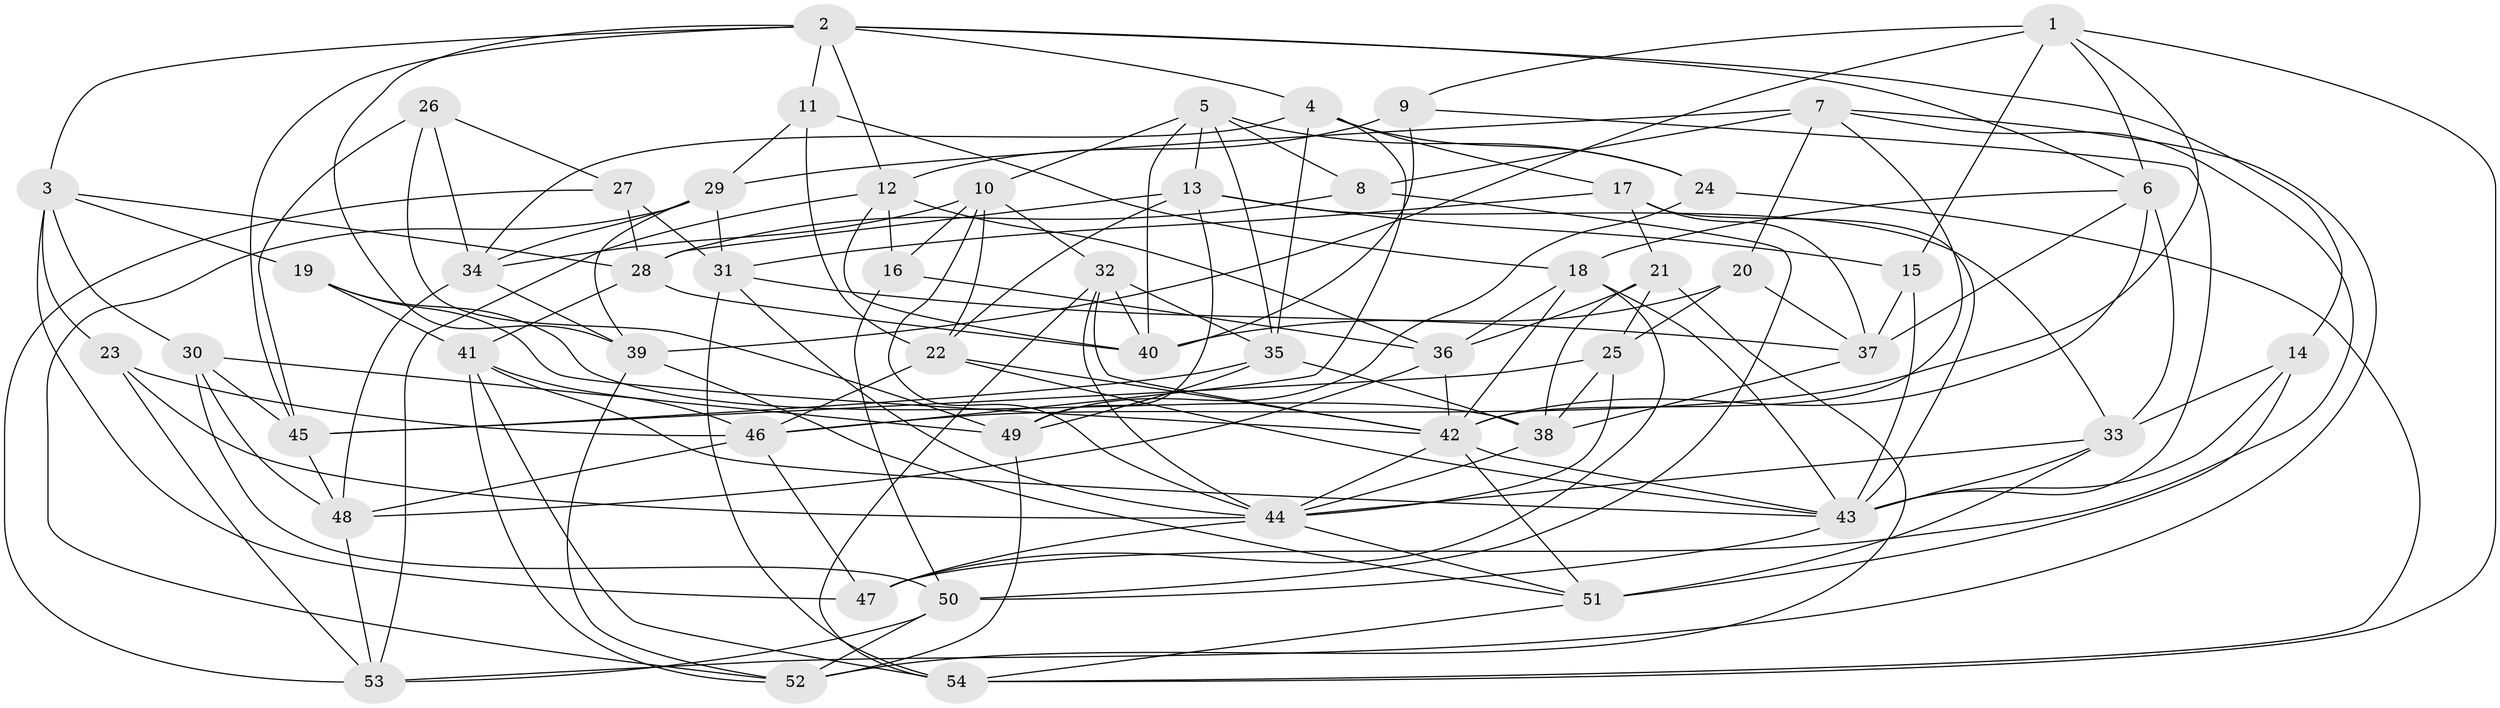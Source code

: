 // original degree distribution, {4: 1.0}
// Generated by graph-tools (version 1.1) at 2025/26/03/09/25 03:26:56]
// undirected, 54 vertices, 155 edges
graph export_dot {
graph [start="1"]
  node [color=gray90,style=filled];
  1;
  2;
  3;
  4;
  5;
  6;
  7;
  8;
  9;
  10;
  11;
  12;
  13;
  14;
  15;
  16;
  17;
  18;
  19;
  20;
  21;
  22;
  23;
  24;
  25;
  26;
  27;
  28;
  29;
  30;
  31;
  32;
  33;
  34;
  35;
  36;
  37;
  38;
  39;
  40;
  41;
  42;
  43;
  44;
  45;
  46;
  47;
  48;
  49;
  50;
  51;
  52;
  53;
  54;
  1 -- 6 [weight=1.0];
  1 -- 9 [weight=1.0];
  1 -- 15 [weight=1.0];
  1 -- 39 [weight=1.0];
  1 -- 46 [weight=1.0];
  1 -- 54 [weight=1.0];
  2 -- 3 [weight=1.0];
  2 -- 4 [weight=1.0];
  2 -- 6 [weight=1.0];
  2 -- 11 [weight=1.0];
  2 -- 12 [weight=1.0];
  2 -- 14 [weight=1.0];
  2 -- 39 [weight=1.0];
  2 -- 45 [weight=1.0];
  3 -- 19 [weight=1.0];
  3 -- 23 [weight=1.0];
  3 -- 28 [weight=1.0];
  3 -- 30 [weight=1.0];
  3 -- 47 [weight=1.0];
  4 -- 17 [weight=1.0];
  4 -- 24 [weight=1.0];
  4 -- 34 [weight=1.0];
  4 -- 35 [weight=1.0];
  4 -- 46 [weight=1.0];
  5 -- 8 [weight=1.0];
  5 -- 10 [weight=1.0];
  5 -- 13 [weight=1.0];
  5 -- 24 [weight=1.0];
  5 -- 35 [weight=1.0];
  5 -- 40 [weight=1.0];
  6 -- 18 [weight=1.0];
  6 -- 33 [weight=1.0];
  6 -- 37 [weight=1.0];
  6 -- 42 [weight=1.0];
  7 -- 8 [weight=1.0];
  7 -- 20 [weight=1.0];
  7 -- 29 [weight=1.0];
  7 -- 42 [weight=1.0];
  7 -- 47 [weight=1.0];
  7 -- 53 [weight=1.0];
  8 -- 28 [weight=1.0];
  8 -- 50 [weight=1.0];
  9 -- 12 [weight=1.0];
  9 -- 40 [weight=1.0];
  9 -- 43 [weight=1.0];
  10 -- 16 [weight=1.0];
  10 -- 22 [weight=1.0];
  10 -- 32 [weight=1.0];
  10 -- 34 [weight=1.0];
  10 -- 44 [weight=1.0];
  11 -- 18 [weight=1.0];
  11 -- 22 [weight=1.0];
  11 -- 29 [weight=1.0];
  12 -- 16 [weight=1.0];
  12 -- 36 [weight=1.0];
  12 -- 40 [weight=1.0];
  12 -- 53 [weight=1.0];
  13 -- 15 [weight=1.0];
  13 -- 22 [weight=1.0];
  13 -- 28 [weight=1.0];
  13 -- 33 [weight=1.0];
  13 -- 49 [weight=1.0];
  14 -- 33 [weight=1.0];
  14 -- 43 [weight=1.0];
  14 -- 51 [weight=1.0];
  15 -- 37 [weight=1.0];
  15 -- 43 [weight=1.0];
  16 -- 36 [weight=1.0];
  16 -- 50 [weight=1.0];
  17 -- 21 [weight=2.0];
  17 -- 31 [weight=1.0];
  17 -- 37 [weight=1.0];
  17 -- 43 [weight=1.0];
  18 -- 36 [weight=1.0];
  18 -- 42 [weight=1.0];
  18 -- 43 [weight=1.0];
  18 -- 47 [weight=1.0];
  19 -- 38 [weight=1.0];
  19 -- 41 [weight=1.0];
  19 -- 42 [weight=1.0];
  20 -- 25 [weight=1.0];
  20 -- 37 [weight=1.0];
  20 -- 40 [weight=1.0];
  21 -- 25 [weight=1.0];
  21 -- 36 [weight=1.0];
  21 -- 38 [weight=1.0];
  21 -- 52 [weight=1.0];
  22 -- 42 [weight=1.0];
  22 -- 43 [weight=1.0];
  22 -- 46 [weight=1.0];
  23 -- 44 [weight=1.0];
  23 -- 46 [weight=1.0];
  23 -- 53 [weight=1.0];
  24 -- 49 [weight=1.0];
  24 -- 54 [weight=1.0];
  25 -- 38 [weight=1.0];
  25 -- 44 [weight=1.0];
  25 -- 45 [weight=2.0];
  26 -- 27 [weight=1.0];
  26 -- 34 [weight=1.0];
  26 -- 45 [weight=3.0];
  26 -- 49 [weight=1.0];
  27 -- 28 [weight=1.0];
  27 -- 31 [weight=1.0];
  27 -- 53 [weight=1.0];
  28 -- 40 [weight=1.0];
  28 -- 41 [weight=1.0];
  29 -- 31 [weight=1.0];
  29 -- 34 [weight=1.0];
  29 -- 39 [weight=1.0];
  29 -- 52 [weight=1.0];
  30 -- 45 [weight=2.0];
  30 -- 48 [weight=1.0];
  30 -- 49 [weight=1.0];
  30 -- 50 [weight=1.0];
  31 -- 37 [weight=1.0];
  31 -- 44 [weight=1.0];
  31 -- 54 [weight=1.0];
  32 -- 35 [weight=1.0];
  32 -- 40 [weight=1.0];
  32 -- 42 [weight=1.0];
  32 -- 44 [weight=1.0];
  32 -- 54 [weight=1.0];
  33 -- 43 [weight=1.0];
  33 -- 44 [weight=1.0];
  33 -- 51 [weight=1.0];
  34 -- 39 [weight=1.0];
  34 -- 48 [weight=1.0];
  35 -- 38 [weight=1.0];
  35 -- 45 [weight=1.0];
  35 -- 49 [weight=1.0];
  36 -- 42 [weight=1.0];
  36 -- 48 [weight=1.0];
  37 -- 38 [weight=1.0];
  38 -- 44 [weight=1.0];
  39 -- 51 [weight=1.0];
  39 -- 52 [weight=1.0];
  41 -- 43 [weight=1.0];
  41 -- 46 [weight=1.0];
  41 -- 52 [weight=1.0];
  41 -- 54 [weight=1.0];
  42 -- 43 [weight=1.0];
  42 -- 44 [weight=1.0];
  42 -- 51 [weight=1.0];
  43 -- 50 [weight=1.0];
  44 -- 47 [weight=1.0];
  44 -- 51 [weight=1.0];
  45 -- 48 [weight=1.0];
  46 -- 47 [weight=2.0];
  46 -- 48 [weight=1.0];
  48 -- 53 [weight=1.0];
  49 -- 52 [weight=1.0];
  50 -- 52 [weight=1.0];
  50 -- 53 [weight=1.0];
  51 -- 54 [weight=1.0];
}

